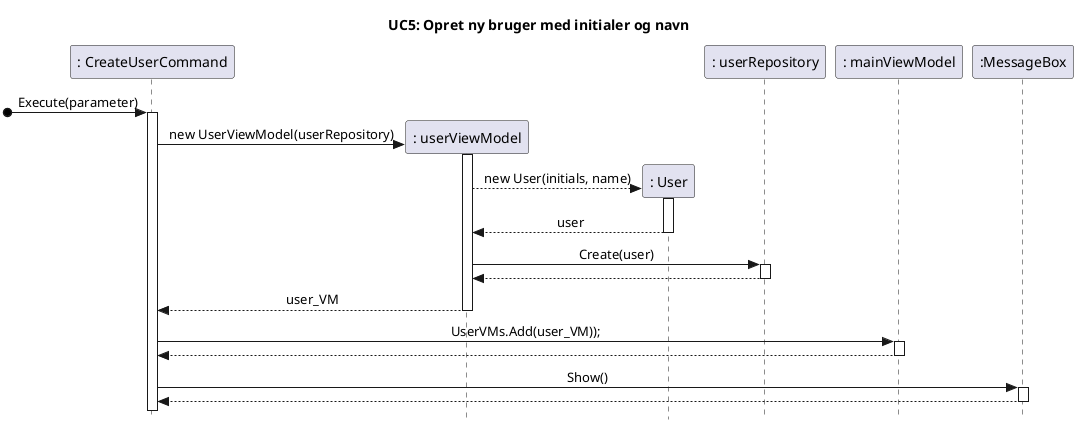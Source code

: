 @startuml
skinparam style strictuml
skinparam sequenceMessageAlign center
title UC5: Opret ny bruger med initialer og navn


participant ": CreateUserCommand" as CUC
participant ": userViewModel" as uvm
participant ": User" as U
participant ": userRepository" as urepo
participant ": mainViewModel" as mvm





participant ":MessageBox" as MB

[o-> CUC++: Execute(parameter)
    create uvm
    CUC -> uvm ++: new UserViewModel(userRepository)
        create U
        uvm --> U ++: new User(initials, name)
        return user
        uvm -> urepo ++: Create(user)
        
        return 
    return user_VM
    CUC -> mvm ++: UserVMs.Add(user_VM));             
        
    return
    CUC -> MB ++: Show()
    return

@enduml
